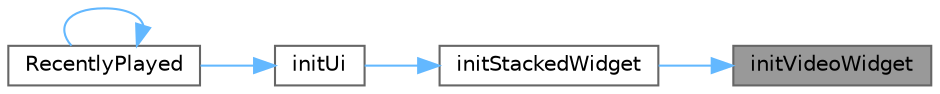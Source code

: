 digraph "initVideoWidget"
{
 // LATEX_PDF_SIZE
  bgcolor="transparent";
  edge [fontname=Helvetica,fontsize=10,labelfontname=Helvetica,labelfontsize=10];
  node [fontname=Helvetica,fontsize=10,shape=box,height=0.2,width=0.4];
  rankdir="RL";
  Node1 [id="Node000001",label="initVideoWidget",height=0.2,width=0.4,color="gray40", fillcolor="grey60", style="filled", fontcolor="black",tooltip="初始化视频界面"];
  Node1 -> Node2 [id="edge1_Node000001_Node000002",dir="back",color="steelblue1",style="solid",tooltip=" "];
  Node2 [id="Node000002",label="initStackedWidget",height=0.2,width=0.4,color="grey40", fillcolor="white", style="filled",URL="$class_recently_played.html#a0880fc715278119401b0b218adc8ade6",tooltip="初始化堆栈窗口"];
  Node2 -> Node3 [id="edge2_Node000002_Node000003",dir="back",color="steelblue1",style="solid",tooltip=" "];
  Node3 [id="Node000003",label="initUi",height=0.2,width=0.4,color="grey40", fillcolor="white", style="filled",URL="$class_recently_played.html#afba6e95967cc3eb25fd518f7bde6ec04",tooltip="初始化界面"];
  Node3 -> Node4 [id="edge3_Node000003_Node000004",dir="back",color="steelblue1",style="solid",tooltip=" "];
  Node4 [id="Node000004",label="RecentlyPlayed",height=0.2,width=0.4,color="grey40", fillcolor="white", style="filled",URL="$class_recently_played.html#ad3e1fddc8d112a919ec2ff75f1d681e0",tooltip="构造函数，初始化最近播放界面"];
  Node4 -> Node4 [id="edge4_Node000004_Node000004",dir="back",color="steelblue1",style="solid",tooltip=" "];
}
